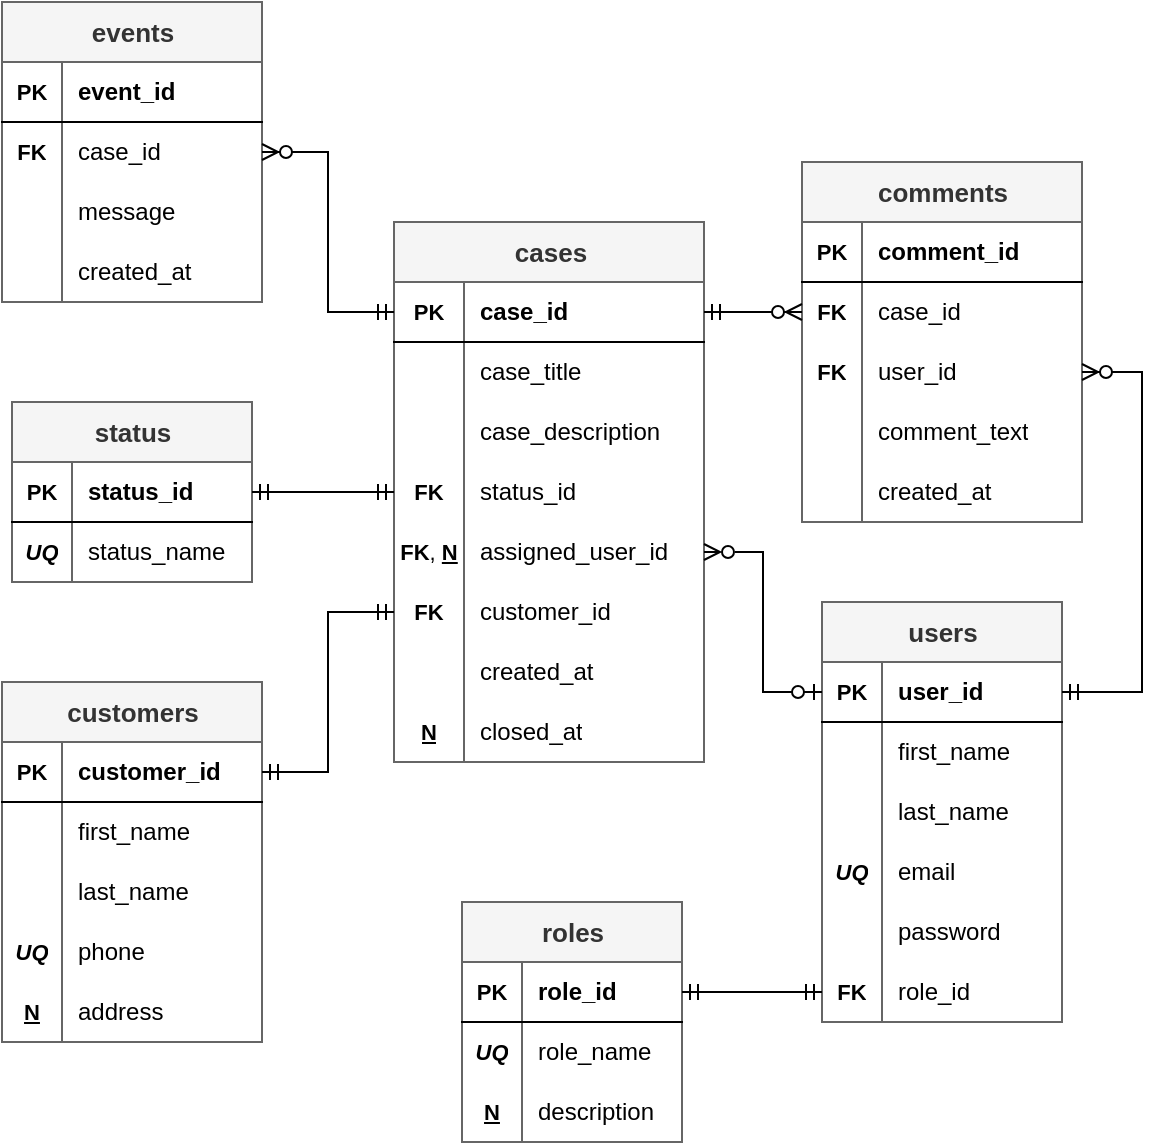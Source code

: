<mxfile version="26.0.10">
  <diagram id="ESdgbMQ_bUbLM7IqtEYi" name="ERD-1">
    <mxGraphModel dx="1050" dy="569" grid="1" gridSize="10" guides="1" tooltips="1" connect="1" arrows="1" fold="1" page="1" pageScale="1" pageWidth="827" pageHeight="1169" math="0" shadow="0">
      <root>
        <mxCell id="0" />
        <mxCell id="1" parent="0" />
        <mxCell id="W9x6AnR9QRVFfo93aNYA-1" value="roles" style="shape=table;startSize=30;container=1;collapsible=1;childLayout=tableLayout;fixedRows=1;rowLines=0;fontStyle=1;align=center;resizeLast=1;html=1;fillColor=#f5f5f5;fontColor=#333333;strokeColor=#666666;fontSize=13;" parent="1" vertex="1">
          <mxGeometry x="363" y="790" width="110" height="120" as="geometry" />
        </mxCell>
        <mxCell id="W9x6AnR9QRVFfo93aNYA-2" value="" style="shape=tableRow;horizontal=0;startSize=0;swimlaneHead=0;swimlaneBody=0;fillColor=none;collapsible=0;dropTarget=0;points=[[0,0.5],[1,0.5]];portConstraint=eastwest;top=0;left=0;right=0;bottom=1;" parent="W9x6AnR9QRVFfo93aNYA-1" vertex="1">
          <mxGeometry y="30" width="110" height="30" as="geometry" />
        </mxCell>
        <mxCell id="W9x6AnR9QRVFfo93aNYA-3" value="PK" style="shape=partialRectangle;connectable=0;fillColor=none;top=0;left=0;bottom=0;right=0;fontStyle=1;overflow=hidden;whiteSpace=wrap;html=1;fontSize=11;" parent="W9x6AnR9QRVFfo93aNYA-2" vertex="1">
          <mxGeometry width="30" height="30" as="geometry">
            <mxRectangle width="30" height="30" as="alternateBounds" />
          </mxGeometry>
        </mxCell>
        <mxCell id="W9x6AnR9QRVFfo93aNYA-4" value="role_id" style="shape=partialRectangle;connectable=0;fillColor=none;top=0;left=0;bottom=0;right=0;align=left;spacingLeft=6;fontStyle=1;overflow=hidden;whiteSpace=wrap;html=1;" parent="W9x6AnR9QRVFfo93aNYA-2" vertex="1">
          <mxGeometry x="30" width="80" height="30" as="geometry">
            <mxRectangle width="80" height="30" as="alternateBounds" />
          </mxGeometry>
        </mxCell>
        <mxCell id="W9x6AnR9QRVFfo93aNYA-5" value="" style="shape=tableRow;horizontal=0;startSize=0;swimlaneHead=0;swimlaneBody=0;fillColor=none;collapsible=0;dropTarget=0;points=[[0,0.5],[1,0.5]];portConstraint=eastwest;top=0;left=0;right=0;bottom=0;" parent="W9x6AnR9QRVFfo93aNYA-1" vertex="1">
          <mxGeometry y="60" width="110" height="30" as="geometry" />
        </mxCell>
        <mxCell id="W9x6AnR9QRVFfo93aNYA-6" value="&lt;b&gt;&lt;i&gt;UQ&lt;/i&gt;&lt;/b&gt;" style="shape=partialRectangle;connectable=0;fillColor=none;top=0;left=0;bottom=0;right=0;editable=1;overflow=hidden;whiteSpace=wrap;html=1;fontSize=11;" parent="W9x6AnR9QRVFfo93aNYA-5" vertex="1">
          <mxGeometry width="30" height="30" as="geometry">
            <mxRectangle width="30" height="30" as="alternateBounds" />
          </mxGeometry>
        </mxCell>
        <mxCell id="W9x6AnR9QRVFfo93aNYA-7" value="role_name" style="shape=partialRectangle;connectable=0;fillColor=none;top=0;left=0;bottom=0;right=0;align=left;spacingLeft=6;overflow=hidden;whiteSpace=wrap;html=1;" parent="W9x6AnR9QRVFfo93aNYA-5" vertex="1">
          <mxGeometry x="30" width="80" height="30" as="geometry">
            <mxRectangle width="80" height="30" as="alternateBounds" />
          </mxGeometry>
        </mxCell>
        <mxCell id="qNSMdxScbEp1k4SIboQ1-17" style="shape=tableRow;horizontal=0;startSize=0;swimlaneHead=0;swimlaneBody=0;fillColor=none;collapsible=0;dropTarget=0;points=[[0,0.5],[1,0.5]];portConstraint=eastwest;top=0;left=0;right=0;bottom=0;" vertex="1" parent="W9x6AnR9QRVFfo93aNYA-1">
          <mxGeometry y="90" width="110" height="30" as="geometry" />
        </mxCell>
        <mxCell id="qNSMdxScbEp1k4SIboQ1-18" value="N" style="shape=partialRectangle;connectable=0;fillColor=none;top=0;left=0;bottom=0;right=0;editable=1;overflow=hidden;whiteSpace=wrap;html=1;fontSize=11;fontStyle=5" vertex="1" parent="qNSMdxScbEp1k4SIboQ1-17">
          <mxGeometry width="30" height="30" as="geometry">
            <mxRectangle width="30" height="30" as="alternateBounds" />
          </mxGeometry>
        </mxCell>
        <mxCell id="qNSMdxScbEp1k4SIboQ1-19" value="description" style="shape=partialRectangle;connectable=0;fillColor=none;top=0;left=0;bottom=0;right=0;align=left;spacingLeft=6;overflow=hidden;whiteSpace=wrap;html=1;" vertex="1" parent="qNSMdxScbEp1k4SIboQ1-17">
          <mxGeometry x="30" width="80" height="30" as="geometry">
            <mxRectangle width="80" height="30" as="alternateBounds" />
          </mxGeometry>
        </mxCell>
        <mxCell id="W9x6AnR9QRVFfo93aNYA-14" value="users" style="shape=table;startSize=30;container=1;collapsible=1;childLayout=tableLayout;fixedRows=1;rowLines=0;fontStyle=1;align=center;resizeLast=1;html=1;fillColor=#f5f5f5;fontColor=#333333;strokeColor=#666666;fontSize=13;" parent="1" vertex="1">
          <mxGeometry x="543" y="640" width="120" height="210" as="geometry">
            <mxRectangle x="340" y="60" width="70" height="30" as="alternateBounds" />
          </mxGeometry>
        </mxCell>
        <mxCell id="W9x6AnR9QRVFfo93aNYA-15" value="" style="shape=tableRow;horizontal=0;startSize=0;swimlaneHead=0;swimlaneBody=0;fillColor=none;collapsible=0;dropTarget=0;points=[[0,0.5],[1,0.5]];portConstraint=eastwest;top=0;left=0;right=0;bottom=1;" parent="W9x6AnR9QRVFfo93aNYA-14" vertex="1">
          <mxGeometry y="30" width="120" height="30" as="geometry" />
        </mxCell>
        <mxCell id="W9x6AnR9QRVFfo93aNYA-16" value="PK" style="shape=partialRectangle;connectable=0;fillColor=none;top=0;left=0;bottom=0;right=0;fontStyle=1;overflow=hidden;whiteSpace=wrap;html=1;fontSize=11;" parent="W9x6AnR9QRVFfo93aNYA-15" vertex="1">
          <mxGeometry width="30" height="30" as="geometry">
            <mxRectangle width="30" height="30" as="alternateBounds" />
          </mxGeometry>
        </mxCell>
        <mxCell id="W9x6AnR9QRVFfo93aNYA-17" value="user_id" style="shape=partialRectangle;connectable=0;fillColor=none;top=0;left=0;bottom=0;right=0;align=left;spacingLeft=6;fontStyle=1;overflow=hidden;whiteSpace=wrap;html=1;" parent="W9x6AnR9QRVFfo93aNYA-15" vertex="1">
          <mxGeometry x="30" width="90" height="30" as="geometry">
            <mxRectangle width="90" height="30" as="alternateBounds" />
          </mxGeometry>
        </mxCell>
        <mxCell id="W9x6AnR9QRVFfo93aNYA-18" value="" style="shape=tableRow;horizontal=0;startSize=0;swimlaneHead=0;swimlaneBody=0;fillColor=none;collapsible=0;dropTarget=0;points=[[0,0.5],[1,0.5]];portConstraint=eastwest;top=0;left=0;right=0;bottom=0;" parent="W9x6AnR9QRVFfo93aNYA-14" vertex="1">
          <mxGeometry y="60" width="120" height="30" as="geometry" />
        </mxCell>
        <mxCell id="W9x6AnR9QRVFfo93aNYA-19" value="" style="shape=partialRectangle;connectable=0;fillColor=none;top=0;left=0;bottom=0;right=0;editable=1;overflow=hidden;whiteSpace=wrap;html=1;" parent="W9x6AnR9QRVFfo93aNYA-18" vertex="1">
          <mxGeometry width="30" height="30" as="geometry">
            <mxRectangle width="30" height="30" as="alternateBounds" />
          </mxGeometry>
        </mxCell>
        <mxCell id="W9x6AnR9QRVFfo93aNYA-20" value="first_name" style="shape=partialRectangle;connectable=0;fillColor=none;top=0;left=0;bottom=0;right=0;align=left;spacingLeft=6;overflow=hidden;whiteSpace=wrap;html=1;" parent="W9x6AnR9QRVFfo93aNYA-18" vertex="1">
          <mxGeometry x="30" width="90" height="30" as="geometry">
            <mxRectangle width="90" height="30" as="alternateBounds" />
          </mxGeometry>
        </mxCell>
        <mxCell id="qNSMdxScbEp1k4SIboQ1-68" style="shape=tableRow;horizontal=0;startSize=0;swimlaneHead=0;swimlaneBody=0;fillColor=none;collapsible=0;dropTarget=0;points=[[0,0.5],[1,0.5]];portConstraint=eastwest;top=0;left=0;right=0;bottom=0;" vertex="1" parent="W9x6AnR9QRVFfo93aNYA-14">
          <mxGeometry y="90" width="120" height="30" as="geometry" />
        </mxCell>
        <mxCell id="qNSMdxScbEp1k4SIboQ1-69" style="shape=partialRectangle;connectable=0;fillColor=none;top=0;left=0;bottom=0;right=0;editable=1;overflow=hidden;whiteSpace=wrap;html=1;" vertex="1" parent="qNSMdxScbEp1k4SIboQ1-68">
          <mxGeometry width="30" height="30" as="geometry">
            <mxRectangle width="30" height="30" as="alternateBounds" />
          </mxGeometry>
        </mxCell>
        <mxCell id="qNSMdxScbEp1k4SIboQ1-70" value="last_name" style="shape=partialRectangle;connectable=0;fillColor=none;top=0;left=0;bottom=0;right=0;align=left;spacingLeft=6;overflow=hidden;whiteSpace=wrap;html=1;" vertex="1" parent="qNSMdxScbEp1k4SIboQ1-68">
          <mxGeometry x="30" width="90" height="30" as="geometry">
            <mxRectangle width="90" height="30" as="alternateBounds" />
          </mxGeometry>
        </mxCell>
        <mxCell id="W9x6AnR9QRVFfo93aNYA-21" style="shape=tableRow;horizontal=0;startSize=0;swimlaneHead=0;swimlaneBody=0;fillColor=none;collapsible=0;dropTarget=0;points=[[0,0.5],[1,0.5]];portConstraint=eastwest;top=0;left=0;right=0;bottom=0;" parent="W9x6AnR9QRVFfo93aNYA-14" vertex="1">
          <mxGeometry y="120" width="120" height="30" as="geometry" />
        </mxCell>
        <mxCell id="W9x6AnR9QRVFfo93aNYA-22" value="UQ" style="shape=partialRectangle;connectable=0;fillColor=none;top=0;left=0;bottom=0;right=0;editable=1;overflow=hidden;whiteSpace=wrap;html=1;fontStyle=3;fontSize=11;" parent="W9x6AnR9QRVFfo93aNYA-21" vertex="1">
          <mxGeometry width="30" height="30" as="geometry">
            <mxRectangle width="30" height="30" as="alternateBounds" />
          </mxGeometry>
        </mxCell>
        <mxCell id="W9x6AnR9QRVFfo93aNYA-23" value="email" style="shape=partialRectangle;connectable=0;fillColor=none;top=0;left=0;bottom=0;right=0;align=left;spacingLeft=6;overflow=hidden;whiteSpace=wrap;html=1;" parent="W9x6AnR9QRVFfo93aNYA-21" vertex="1">
          <mxGeometry x="30" width="90" height="30" as="geometry">
            <mxRectangle width="90" height="30" as="alternateBounds" />
          </mxGeometry>
        </mxCell>
        <mxCell id="W9x6AnR9QRVFfo93aNYA-24" style="shape=tableRow;horizontal=0;startSize=0;swimlaneHead=0;swimlaneBody=0;fillColor=none;collapsible=0;dropTarget=0;points=[[0,0.5],[1,0.5]];portConstraint=eastwest;top=0;left=0;right=0;bottom=0;" parent="W9x6AnR9QRVFfo93aNYA-14" vertex="1">
          <mxGeometry y="150" width="120" height="30" as="geometry" />
        </mxCell>
        <mxCell id="W9x6AnR9QRVFfo93aNYA-25" style="shape=partialRectangle;connectable=0;fillColor=none;top=0;left=0;bottom=0;right=0;editable=1;overflow=hidden;whiteSpace=wrap;html=1;" parent="W9x6AnR9QRVFfo93aNYA-24" vertex="1">
          <mxGeometry width="30" height="30" as="geometry">
            <mxRectangle width="30" height="30" as="alternateBounds" />
          </mxGeometry>
        </mxCell>
        <mxCell id="W9x6AnR9QRVFfo93aNYA-26" value="password" style="shape=partialRectangle;connectable=0;fillColor=none;top=0;left=0;bottom=0;right=0;align=left;spacingLeft=6;overflow=hidden;whiteSpace=wrap;html=1;" parent="W9x6AnR9QRVFfo93aNYA-24" vertex="1">
          <mxGeometry x="30" width="90" height="30" as="geometry">
            <mxRectangle width="90" height="30" as="alternateBounds" />
          </mxGeometry>
        </mxCell>
        <mxCell id="W9x6AnR9QRVFfo93aNYA-27" style="shape=tableRow;horizontal=0;startSize=0;swimlaneHead=0;swimlaneBody=0;fillColor=none;collapsible=0;dropTarget=0;points=[[0,0.5],[1,0.5]];portConstraint=eastwest;top=0;left=0;right=0;bottom=0;" parent="W9x6AnR9QRVFfo93aNYA-14" vertex="1">
          <mxGeometry y="180" width="120" height="30" as="geometry" />
        </mxCell>
        <mxCell id="W9x6AnR9QRVFfo93aNYA-28" value="FK" style="shape=partialRectangle;connectable=0;fillColor=none;top=0;left=0;bottom=0;right=0;editable=1;overflow=hidden;whiteSpace=wrap;html=1;fontStyle=1;fontSize=11;" parent="W9x6AnR9QRVFfo93aNYA-27" vertex="1">
          <mxGeometry width="30" height="30" as="geometry">
            <mxRectangle width="30" height="30" as="alternateBounds" />
          </mxGeometry>
        </mxCell>
        <mxCell id="W9x6AnR9QRVFfo93aNYA-29" value="role_id" style="shape=partialRectangle;connectable=0;fillColor=none;top=0;left=0;bottom=0;right=0;align=left;spacingLeft=6;overflow=hidden;whiteSpace=wrap;html=1;" parent="W9x6AnR9QRVFfo93aNYA-27" vertex="1">
          <mxGeometry x="30" width="90" height="30" as="geometry">
            <mxRectangle width="90" height="30" as="alternateBounds" />
          </mxGeometry>
        </mxCell>
        <mxCell id="W9x6AnR9QRVFfo93aNYA-30" value="cases" style="shape=table;startSize=30;container=1;collapsible=1;childLayout=tableLayout;fixedRows=1;rowLines=0;fontStyle=1;align=center;resizeLast=1;html=1;fillColor=#f5f5f5;fontColor=#333333;strokeColor=#666666;fontSize=13;" parent="1" vertex="1">
          <mxGeometry x="329" y="450" width="155" height="270" as="geometry" />
        </mxCell>
        <mxCell id="W9x6AnR9QRVFfo93aNYA-31" value="" style="shape=tableRow;horizontal=0;startSize=0;swimlaneHead=0;swimlaneBody=0;fillColor=none;collapsible=0;dropTarget=0;points=[[0,0.5],[1,0.5]];portConstraint=eastwest;top=0;left=0;right=0;bottom=1;" parent="W9x6AnR9QRVFfo93aNYA-30" vertex="1">
          <mxGeometry y="30" width="155" height="30" as="geometry" />
        </mxCell>
        <mxCell id="W9x6AnR9QRVFfo93aNYA-32" value="PK" style="shape=partialRectangle;connectable=0;fillColor=none;top=0;left=0;bottom=0;right=0;fontStyle=1;overflow=hidden;whiteSpace=wrap;html=1;fontSize=11;" parent="W9x6AnR9QRVFfo93aNYA-31" vertex="1">
          <mxGeometry width="35" height="30" as="geometry">
            <mxRectangle width="35" height="30" as="alternateBounds" />
          </mxGeometry>
        </mxCell>
        <mxCell id="W9x6AnR9QRVFfo93aNYA-33" value="case_id" style="shape=partialRectangle;connectable=0;fillColor=none;top=0;left=0;bottom=0;right=0;align=left;spacingLeft=6;fontStyle=1;overflow=hidden;whiteSpace=wrap;html=1;" parent="W9x6AnR9QRVFfo93aNYA-31" vertex="1">
          <mxGeometry x="35" width="120" height="30" as="geometry">
            <mxRectangle width="120" height="30" as="alternateBounds" />
          </mxGeometry>
        </mxCell>
        <mxCell id="W9x6AnR9QRVFfo93aNYA-34" value="" style="shape=tableRow;horizontal=0;startSize=0;swimlaneHead=0;swimlaneBody=0;fillColor=none;collapsible=0;dropTarget=0;points=[[0,0.5],[1,0.5]];portConstraint=eastwest;top=0;left=0;right=0;bottom=0;" parent="W9x6AnR9QRVFfo93aNYA-30" vertex="1">
          <mxGeometry y="60" width="155" height="30" as="geometry" />
        </mxCell>
        <mxCell id="W9x6AnR9QRVFfo93aNYA-35" value="" style="shape=partialRectangle;connectable=0;fillColor=none;top=0;left=0;bottom=0;right=0;editable=1;overflow=hidden;whiteSpace=wrap;html=1;" parent="W9x6AnR9QRVFfo93aNYA-34" vertex="1">
          <mxGeometry width="35" height="30" as="geometry">
            <mxRectangle width="35" height="30" as="alternateBounds" />
          </mxGeometry>
        </mxCell>
        <mxCell id="W9x6AnR9QRVFfo93aNYA-36" value="case_title" style="shape=partialRectangle;connectable=0;fillColor=none;top=0;left=0;bottom=0;right=0;align=left;spacingLeft=6;overflow=hidden;whiteSpace=wrap;html=1;" parent="W9x6AnR9QRVFfo93aNYA-34" vertex="1">
          <mxGeometry x="35" width="120" height="30" as="geometry">
            <mxRectangle width="120" height="30" as="alternateBounds" />
          </mxGeometry>
        </mxCell>
        <mxCell id="W9x6AnR9QRVFfo93aNYA-37" style="shape=tableRow;horizontal=0;startSize=0;swimlaneHead=0;swimlaneBody=0;fillColor=none;collapsible=0;dropTarget=0;points=[[0,0.5],[1,0.5]];portConstraint=eastwest;top=0;left=0;right=0;bottom=0;" parent="W9x6AnR9QRVFfo93aNYA-30" vertex="1">
          <mxGeometry y="90" width="155" height="30" as="geometry" />
        </mxCell>
        <mxCell id="W9x6AnR9QRVFfo93aNYA-38" style="shape=partialRectangle;connectable=0;fillColor=none;top=0;left=0;bottom=0;right=0;editable=1;overflow=hidden;whiteSpace=wrap;html=1;" parent="W9x6AnR9QRVFfo93aNYA-37" vertex="1">
          <mxGeometry width="35" height="30" as="geometry">
            <mxRectangle width="35" height="30" as="alternateBounds" />
          </mxGeometry>
        </mxCell>
        <mxCell id="W9x6AnR9QRVFfo93aNYA-39" value="case_description" style="shape=partialRectangle;connectable=0;fillColor=none;top=0;left=0;bottom=0;right=0;align=left;spacingLeft=6;overflow=hidden;whiteSpace=wrap;html=1;" parent="W9x6AnR9QRVFfo93aNYA-37" vertex="1">
          <mxGeometry x="35" width="120" height="30" as="geometry">
            <mxRectangle width="120" height="30" as="alternateBounds" />
          </mxGeometry>
        </mxCell>
        <mxCell id="W9x6AnR9QRVFfo93aNYA-40" style="shape=tableRow;horizontal=0;startSize=0;swimlaneHead=0;swimlaneBody=0;fillColor=none;collapsible=0;dropTarget=0;points=[[0,0.5],[1,0.5]];portConstraint=eastwest;top=0;left=0;right=0;bottom=0;" parent="W9x6AnR9QRVFfo93aNYA-30" vertex="1">
          <mxGeometry y="120" width="155" height="30" as="geometry" />
        </mxCell>
        <mxCell id="W9x6AnR9QRVFfo93aNYA-41" value="FK" style="shape=partialRectangle;connectable=0;fillColor=none;top=0;left=0;bottom=0;right=0;editable=1;overflow=hidden;whiteSpace=wrap;html=1;fontStyle=1;fontSize=11;" parent="W9x6AnR9QRVFfo93aNYA-40" vertex="1">
          <mxGeometry width="35" height="30" as="geometry">
            <mxRectangle width="35" height="30" as="alternateBounds" />
          </mxGeometry>
        </mxCell>
        <mxCell id="W9x6AnR9QRVFfo93aNYA-42" value="status_id" style="shape=partialRectangle;connectable=0;fillColor=none;top=0;left=0;bottom=0;right=0;align=left;spacingLeft=6;overflow=hidden;whiteSpace=wrap;html=1;" parent="W9x6AnR9QRVFfo93aNYA-40" vertex="1">
          <mxGeometry x="35" width="120" height="30" as="geometry">
            <mxRectangle width="120" height="30" as="alternateBounds" />
          </mxGeometry>
        </mxCell>
        <mxCell id="W9x6AnR9QRVFfo93aNYA-43" style="shape=tableRow;horizontal=0;startSize=0;swimlaneHead=0;swimlaneBody=0;fillColor=none;collapsible=0;dropTarget=0;points=[[0,0.5],[1,0.5]];portConstraint=eastwest;top=0;left=0;right=0;bottom=0;" parent="W9x6AnR9QRVFfo93aNYA-30" vertex="1">
          <mxGeometry y="150" width="155" height="30" as="geometry" />
        </mxCell>
        <mxCell id="W9x6AnR9QRVFfo93aNYA-44" value="FK&lt;span style=&quot;font-weight: normal;&quot;&gt;,&lt;/span&gt;&amp;nbsp;&lt;u&gt;N&lt;/u&gt;" style="shape=partialRectangle;connectable=0;fillColor=none;top=0;left=0;bottom=0;right=0;editable=1;overflow=hidden;whiteSpace=wrap;html=1;fontStyle=1;fontSize=11;" parent="W9x6AnR9QRVFfo93aNYA-43" vertex="1">
          <mxGeometry width="35" height="30" as="geometry">
            <mxRectangle width="35" height="30" as="alternateBounds" />
          </mxGeometry>
        </mxCell>
        <mxCell id="W9x6AnR9QRVFfo93aNYA-45" value="assigned_user_id" style="shape=partialRectangle;connectable=0;fillColor=none;top=0;left=0;bottom=0;right=0;align=left;spacingLeft=6;overflow=hidden;whiteSpace=wrap;html=1;" parent="W9x6AnR9QRVFfo93aNYA-43" vertex="1">
          <mxGeometry x="35" width="120" height="30" as="geometry">
            <mxRectangle width="120" height="30" as="alternateBounds" />
          </mxGeometry>
        </mxCell>
        <mxCell id="qNSMdxScbEp1k4SIboQ1-49" style="shape=tableRow;horizontal=0;startSize=0;swimlaneHead=0;swimlaneBody=0;fillColor=none;collapsible=0;dropTarget=0;points=[[0,0.5],[1,0.5]];portConstraint=eastwest;top=0;left=0;right=0;bottom=0;" vertex="1" parent="W9x6AnR9QRVFfo93aNYA-30">
          <mxGeometry y="180" width="155" height="30" as="geometry" />
        </mxCell>
        <mxCell id="qNSMdxScbEp1k4SIboQ1-50" value="FK" style="shape=partialRectangle;connectable=0;fillColor=none;top=0;left=0;bottom=0;right=0;editable=1;overflow=hidden;whiteSpace=wrap;html=1;fontStyle=1;fontSize=11;" vertex="1" parent="qNSMdxScbEp1k4SIboQ1-49">
          <mxGeometry width="35" height="30" as="geometry">
            <mxRectangle width="35" height="30" as="alternateBounds" />
          </mxGeometry>
        </mxCell>
        <mxCell id="qNSMdxScbEp1k4SIboQ1-51" value="customer_id" style="shape=partialRectangle;connectable=0;fillColor=none;top=0;left=0;bottom=0;right=0;align=left;spacingLeft=6;overflow=hidden;whiteSpace=wrap;html=1;" vertex="1" parent="qNSMdxScbEp1k4SIboQ1-49">
          <mxGeometry x="35" width="120" height="30" as="geometry">
            <mxRectangle width="120" height="30" as="alternateBounds" />
          </mxGeometry>
        </mxCell>
        <mxCell id="W9x6AnR9QRVFfo93aNYA-46" style="shape=tableRow;horizontal=0;startSize=0;swimlaneHead=0;swimlaneBody=0;fillColor=none;collapsible=0;dropTarget=0;points=[[0,0.5],[1,0.5]];portConstraint=eastwest;top=0;left=0;right=0;bottom=0;" parent="W9x6AnR9QRVFfo93aNYA-30" vertex="1">
          <mxGeometry y="210" width="155" height="30" as="geometry" />
        </mxCell>
        <mxCell id="W9x6AnR9QRVFfo93aNYA-47" style="shape=partialRectangle;connectable=0;fillColor=none;top=0;left=0;bottom=0;right=0;editable=1;overflow=hidden;whiteSpace=wrap;html=1;" parent="W9x6AnR9QRVFfo93aNYA-46" vertex="1">
          <mxGeometry width="35" height="30" as="geometry">
            <mxRectangle width="35" height="30" as="alternateBounds" />
          </mxGeometry>
        </mxCell>
        <mxCell id="W9x6AnR9QRVFfo93aNYA-48" value="created_at" style="shape=partialRectangle;connectable=0;fillColor=none;top=0;left=0;bottom=0;right=0;align=left;spacingLeft=6;overflow=hidden;whiteSpace=wrap;html=1;" parent="W9x6AnR9QRVFfo93aNYA-46" vertex="1">
          <mxGeometry x="35" width="120" height="30" as="geometry">
            <mxRectangle width="120" height="30" as="alternateBounds" />
          </mxGeometry>
        </mxCell>
        <mxCell id="W9x6AnR9QRVFfo93aNYA-49" style="shape=tableRow;horizontal=0;startSize=0;swimlaneHead=0;swimlaneBody=0;fillColor=none;collapsible=0;dropTarget=0;points=[[0,0.5],[1,0.5]];portConstraint=eastwest;top=0;left=0;right=0;bottom=0;" parent="W9x6AnR9QRVFfo93aNYA-30" vertex="1">
          <mxGeometry y="240" width="155" height="30" as="geometry" />
        </mxCell>
        <mxCell id="W9x6AnR9QRVFfo93aNYA-50" value="N" style="shape=partialRectangle;connectable=0;fillColor=none;top=0;left=0;bottom=0;right=0;editable=1;overflow=hidden;whiteSpace=wrap;html=1;fontStyle=5;fontSize=11;" parent="W9x6AnR9QRVFfo93aNYA-49" vertex="1">
          <mxGeometry width="35" height="30" as="geometry">
            <mxRectangle width="35" height="30" as="alternateBounds" />
          </mxGeometry>
        </mxCell>
        <mxCell id="W9x6AnR9QRVFfo93aNYA-51" value="closed_at" style="shape=partialRectangle;connectable=0;fillColor=none;top=0;left=0;bottom=0;right=0;align=left;spacingLeft=6;overflow=hidden;whiteSpace=wrap;html=1;" parent="W9x6AnR9QRVFfo93aNYA-49" vertex="1">
          <mxGeometry x="35" width="120" height="30" as="geometry">
            <mxRectangle width="120" height="30" as="alternateBounds" />
          </mxGeometry>
        </mxCell>
        <mxCell id="FIJMpBdbAyMBtqqsMo9d-20" value="comments" style="shape=table;startSize=30;container=1;collapsible=1;childLayout=tableLayout;fixedRows=1;rowLines=0;fontStyle=1;align=center;resizeLast=1;html=1;fillColor=#f5f5f5;fontColor=#333333;strokeColor=#666666;fontSize=13;" parent="1" vertex="1">
          <mxGeometry x="533" y="420" width="140" height="180" as="geometry" />
        </mxCell>
        <mxCell id="FIJMpBdbAyMBtqqsMo9d-21" value="" style="shape=tableRow;horizontal=0;startSize=0;swimlaneHead=0;swimlaneBody=0;fillColor=none;collapsible=0;dropTarget=0;points=[[0,0.5],[1,0.5]];portConstraint=eastwest;top=0;left=0;right=0;bottom=1;" parent="FIJMpBdbAyMBtqqsMo9d-20" vertex="1">
          <mxGeometry y="30" width="140" height="30" as="geometry" />
        </mxCell>
        <mxCell id="FIJMpBdbAyMBtqqsMo9d-22" value="PK" style="shape=partialRectangle;connectable=0;fillColor=none;top=0;left=0;bottom=0;right=0;fontStyle=1;overflow=hidden;whiteSpace=wrap;html=1;fontSize=11;" parent="FIJMpBdbAyMBtqqsMo9d-21" vertex="1">
          <mxGeometry width="30" height="30" as="geometry">
            <mxRectangle width="30" height="30" as="alternateBounds" />
          </mxGeometry>
        </mxCell>
        <mxCell id="FIJMpBdbAyMBtqqsMo9d-23" value="comment_id" style="shape=partialRectangle;connectable=0;fillColor=none;top=0;left=0;bottom=0;right=0;align=left;spacingLeft=6;fontStyle=1;overflow=hidden;whiteSpace=wrap;html=1;" parent="FIJMpBdbAyMBtqqsMo9d-21" vertex="1">
          <mxGeometry x="30" width="110" height="30" as="geometry">
            <mxRectangle width="110" height="30" as="alternateBounds" />
          </mxGeometry>
        </mxCell>
        <mxCell id="FIJMpBdbAyMBtqqsMo9d-24" value="" style="shape=tableRow;horizontal=0;startSize=0;swimlaneHead=0;swimlaneBody=0;fillColor=none;collapsible=0;dropTarget=0;points=[[0,0.5],[1,0.5]];portConstraint=eastwest;top=0;left=0;right=0;bottom=0;" parent="FIJMpBdbAyMBtqqsMo9d-20" vertex="1">
          <mxGeometry y="60" width="140" height="30" as="geometry" />
        </mxCell>
        <mxCell id="FIJMpBdbAyMBtqqsMo9d-25" value="FK" style="shape=partialRectangle;connectable=0;fillColor=none;top=0;left=0;bottom=0;right=0;editable=1;overflow=hidden;whiteSpace=wrap;html=1;fontStyle=1;fontSize=11;" parent="FIJMpBdbAyMBtqqsMo9d-24" vertex="1">
          <mxGeometry width="30" height="30" as="geometry">
            <mxRectangle width="30" height="30" as="alternateBounds" />
          </mxGeometry>
        </mxCell>
        <mxCell id="FIJMpBdbAyMBtqqsMo9d-26" value="case_id" style="shape=partialRectangle;connectable=0;fillColor=none;top=0;left=0;bottom=0;right=0;align=left;spacingLeft=6;overflow=hidden;whiteSpace=wrap;html=1;" parent="FIJMpBdbAyMBtqqsMo9d-24" vertex="1">
          <mxGeometry x="30" width="110" height="30" as="geometry">
            <mxRectangle width="110" height="30" as="alternateBounds" />
          </mxGeometry>
        </mxCell>
        <mxCell id="FIJMpBdbAyMBtqqsMo9d-27" style="shape=tableRow;horizontal=0;startSize=0;swimlaneHead=0;swimlaneBody=0;fillColor=none;collapsible=0;dropTarget=0;points=[[0,0.5],[1,0.5]];portConstraint=eastwest;top=0;left=0;right=0;bottom=0;" parent="FIJMpBdbAyMBtqqsMo9d-20" vertex="1">
          <mxGeometry y="90" width="140" height="30" as="geometry" />
        </mxCell>
        <mxCell id="FIJMpBdbAyMBtqqsMo9d-28" value="FK" style="shape=partialRectangle;connectable=0;fillColor=none;top=0;left=0;bottom=0;right=0;editable=1;overflow=hidden;whiteSpace=wrap;html=1;fontStyle=1;fontSize=11;" parent="FIJMpBdbAyMBtqqsMo9d-27" vertex="1">
          <mxGeometry width="30" height="30" as="geometry">
            <mxRectangle width="30" height="30" as="alternateBounds" />
          </mxGeometry>
        </mxCell>
        <mxCell id="FIJMpBdbAyMBtqqsMo9d-29" value="user_id" style="shape=partialRectangle;connectable=0;fillColor=none;top=0;left=0;bottom=0;right=0;align=left;spacingLeft=6;overflow=hidden;whiteSpace=wrap;html=1;" parent="FIJMpBdbAyMBtqqsMo9d-27" vertex="1">
          <mxGeometry x="30" width="110" height="30" as="geometry">
            <mxRectangle width="110" height="30" as="alternateBounds" />
          </mxGeometry>
        </mxCell>
        <mxCell id="FIJMpBdbAyMBtqqsMo9d-30" style="shape=tableRow;horizontal=0;startSize=0;swimlaneHead=0;swimlaneBody=0;fillColor=none;collapsible=0;dropTarget=0;points=[[0,0.5],[1,0.5]];portConstraint=eastwest;top=0;left=0;right=0;bottom=0;" parent="FIJMpBdbAyMBtqqsMo9d-20" vertex="1">
          <mxGeometry y="120" width="140" height="30" as="geometry" />
        </mxCell>
        <mxCell id="FIJMpBdbAyMBtqqsMo9d-31" style="shape=partialRectangle;connectable=0;fillColor=none;top=0;left=0;bottom=0;right=0;editable=1;overflow=hidden;whiteSpace=wrap;html=1;" parent="FIJMpBdbAyMBtqqsMo9d-30" vertex="1">
          <mxGeometry width="30" height="30" as="geometry">
            <mxRectangle width="30" height="30" as="alternateBounds" />
          </mxGeometry>
        </mxCell>
        <mxCell id="FIJMpBdbAyMBtqqsMo9d-32" value="comment_text" style="shape=partialRectangle;connectable=0;fillColor=none;top=0;left=0;bottom=0;right=0;align=left;spacingLeft=6;overflow=hidden;whiteSpace=wrap;html=1;" parent="FIJMpBdbAyMBtqqsMo9d-30" vertex="1">
          <mxGeometry x="30" width="110" height="30" as="geometry">
            <mxRectangle width="110" height="30" as="alternateBounds" />
          </mxGeometry>
        </mxCell>
        <mxCell id="FIJMpBdbAyMBtqqsMo9d-33" style="shape=tableRow;horizontal=0;startSize=0;swimlaneHead=0;swimlaneBody=0;fillColor=none;collapsible=0;dropTarget=0;points=[[0,0.5],[1,0.5]];portConstraint=eastwest;top=0;left=0;right=0;bottom=0;" parent="FIJMpBdbAyMBtqqsMo9d-20" vertex="1">
          <mxGeometry y="150" width="140" height="30" as="geometry" />
        </mxCell>
        <mxCell id="FIJMpBdbAyMBtqqsMo9d-34" style="shape=partialRectangle;connectable=0;fillColor=none;top=0;left=0;bottom=0;right=0;editable=1;overflow=hidden;whiteSpace=wrap;html=1;" parent="FIJMpBdbAyMBtqqsMo9d-33" vertex="1">
          <mxGeometry width="30" height="30" as="geometry">
            <mxRectangle width="30" height="30" as="alternateBounds" />
          </mxGeometry>
        </mxCell>
        <mxCell id="FIJMpBdbAyMBtqqsMo9d-35" value="created_at" style="shape=partialRectangle;connectable=0;fillColor=none;top=0;left=0;bottom=0;right=0;align=left;spacingLeft=6;overflow=hidden;whiteSpace=wrap;html=1;" parent="FIJMpBdbAyMBtqqsMo9d-33" vertex="1">
          <mxGeometry x="30" width="110" height="30" as="geometry">
            <mxRectangle width="110" height="30" as="alternateBounds" />
          </mxGeometry>
        </mxCell>
        <mxCell id="FIJMpBdbAyMBtqqsMo9d-43" value="status" style="shape=table;startSize=30;container=1;collapsible=1;childLayout=tableLayout;fixedRows=1;rowLines=0;fontStyle=1;align=center;resizeLast=1;html=1;fillColor=#f5f5f5;fontColor=#333333;strokeColor=#666666;fontSize=13;" parent="1" vertex="1">
          <mxGeometry x="138" y="540" width="120" height="90" as="geometry" />
        </mxCell>
        <mxCell id="FIJMpBdbAyMBtqqsMo9d-44" value="" style="shape=tableRow;horizontal=0;startSize=0;swimlaneHead=0;swimlaneBody=0;fillColor=none;collapsible=0;dropTarget=0;points=[[0,0.5],[1,0.5]];portConstraint=eastwest;top=0;left=0;right=0;bottom=1;" parent="FIJMpBdbAyMBtqqsMo9d-43" vertex="1">
          <mxGeometry y="30" width="120" height="30" as="geometry" />
        </mxCell>
        <mxCell id="FIJMpBdbAyMBtqqsMo9d-45" value="PK" style="shape=partialRectangle;connectable=0;fillColor=none;top=0;left=0;bottom=0;right=0;fontStyle=1;overflow=hidden;whiteSpace=wrap;html=1;fontSize=11;" parent="FIJMpBdbAyMBtqqsMo9d-44" vertex="1">
          <mxGeometry width="30" height="30" as="geometry">
            <mxRectangle width="30" height="30" as="alternateBounds" />
          </mxGeometry>
        </mxCell>
        <mxCell id="FIJMpBdbAyMBtqqsMo9d-46" value="status_id" style="shape=partialRectangle;connectable=0;fillColor=none;top=0;left=0;bottom=0;right=0;align=left;spacingLeft=6;fontStyle=1;overflow=hidden;whiteSpace=wrap;html=1;" parent="FIJMpBdbAyMBtqqsMo9d-44" vertex="1">
          <mxGeometry x="30" width="90" height="30" as="geometry">
            <mxRectangle width="90" height="30" as="alternateBounds" />
          </mxGeometry>
        </mxCell>
        <mxCell id="FIJMpBdbAyMBtqqsMo9d-47" value="" style="shape=tableRow;horizontal=0;startSize=0;swimlaneHead=0;swimlaneBody=0;fillColor=none;collapsible=0;dropTarget=0;points=[[0,0.5],[1,0.5]];portConstraint=eastwest;top=0;left=0;right=0;bottom=0;" parent="FIJMpBdbAyMBtqqsMo9d-43" vertex="1">
          <mxGeometry y="60" width="120" height="30" as="geometry" />
        </mxCell>
        <mxCell id="FIJMpBdbAyMBtqqsMo9d-48" value="UQ" style="shape=partialRectangle;connectable=0;fillColor=none;top=0;left=0;bottom=0;right=0;editable=1;overflow=hidden;whiteSpace=wrap;html=1;fontSize=11;fontStyle=3" parent="FIJMpBdbAyMBtqqsMo9d-47" vertex="1">
          <mxGeometry width="30" height="30" as="geometry">
            <mxRectangle width="30" height="30" as="alternateBounds" />
          </mxGeometry>
        </mxCell>
        <mxCell id="FIJMpBdbAyMBtqqsMo9d-49" value="status_name" style="shape=partialRectangle;connectable=0;fillColor=none;top=0;left=0;bottom=0;right=0;align=left;spacingLeft=6;overflow=hidden;whiteSpace=wrap;html=1;" parent="FIJMpBdbAyMBtqqsMo9d-47" vertex="1">
          <mxGeometry x="30" width="90" height="30" as="geometry">
            <mxRectangle width="90" height="30" as="alternateBounds" />
          </mxGeometry>
        </mxCell>
        <mxCell id="qNSMdxScbEp1k4SIboQ1-1" value="customers" style="shape=table;startSize=30;container=1;collapsible=1;childLayout=tableLayout;fixedRows=1;rowLines=0;fontStyle=1;align=center;resizeLast=1;html=1;fillColor=#f5f5f5;fontColor=#333333;strokeColor=#666666;fontSize=13;" vertex="1" parent="1">
          <mxGeometry x="133" y="680" width="130" height="180" as="geometry">
            <mxRectangle x="340" y="60" width="70" height="30" as="alternateBounds" />
          </mxGeometry>
        </mxCell>
        <mxCell id="qNSMdxScbEp1k4SIboQ1-2" value="" style="shape=tableRow;horizontal=0;startSize=0;swimlaneHead=0;swimlaneBody=0;fillColor=none;collapsible=0;dropTarget=0;points=[[0,0.5],[1,0.5]];portConstraint=eastwest;top=0;left=0;right=0;bottom=1;" vertex="1" parent="qNSMdxScbEp1k4SIboQ1-1">
          <mxGeometry y="30" width="130" height="30" as="geometry" />
        </mxCell>
        <mxCell id="qNSMdxScbEp1k4SIboQ1-3" value="PK" style="shape=partialRectangle;connectable=0;fillColor=none;top=0;left=0;bottom=0;right=0;fontStyle=1;overflow=hidden;whiteSpace=wrap;html=1;fontSize=11;" vertex="1" parent="qNSMdxScbEp1k4SIboQ1-2">
          <mxGeometry width="30" height="30" as="geometry">
            <mxRectangle width="30" height="30" as="alternateBounds" />
          </mxGeometry>
        </mxCell>
        <mxCell id="qNSMdxScbEp1k4SIboQ1-4" value="customer_id" style="shape=partialRectangle;connectable=0;fillColor=none;top=0;left=0;bottom=0;right=0;align=left;spacingLeft=6;fontStyle=1;overflow=hidden;whiteSpace=wrap;html=1;" vertex="1" parent="qNSMdxScbEp1k4SIboQ1-2">
          <mxGeometry x="30" width="100" height="30" as="geometry">
            <mxRectangle width="100" height="30" as="alternateBounds" />
          </mxGeometry>
        </mxCell>
        <mxCell id="qNSMdxScbEp1k4SIboQ1-5" value="" style="shape=tableRow;horizontal=0;startSize=0;swimlaneHead=0;swimlaneBody=0;fillColor=none;collapsible=0;dropTarget=0;points=[[0,0.5],[1,0.5]];portConstraint=eastwest;top=0;left=0;right=0;bottom=0;" vertex="1" parent="qNSMdxScbEp1k4SIboQ1-1">
          <mxGeometry y="60" width="130" height="30" as="geometry" />
        </mxCell>
        <mxCell id="qNSMdxScbEp1k4SIboQ1-6" value="" style="shape=partialRectangle;connectable=0;fillColor=none;top=0;left=0;bottom=0;right=0;editable=1;overflow=hidden;whiteSpace=wrap;html=1;" vertex="1" parent="qNSMdxScbEp1k4SIboQ1-5">
          <mxGeometry width="30" height="30" as="geometry">
            <mxRectangle width="30" height="30" as="alternateBounds" />
          </mxGeometry>
        </mxCell>
        <mxCell id="qNSMdxScbEp1k4SIboQ1-7" value="first_name" style="shape=partialRectangle;connectable=0;fillColor=none;top=0;left=0;bottom=0;right=0;align=left;spacingLeft=6;overflow=hidden;whiteSpace=wrap;html=1;" vertex="1" parent="qNSMdxScbEp1k4SIboQ1-5">
          <mxGeometry x="30" width="100" height="30" as="geometry">
            <mxRectangle width="100" height="30" as="alternateBounds" />
          </mxGeometry>
        </mxCell>
        <mxCell id="qNSMdxScbEp1k4SIboQ1-71" style="shape=tableRow;horizontal=0;startSize=0;swimlaneHead=0;swimlaneBody=0;fillColor=none;collapsible=0;dropTarget=0;points=[[0,0.5],[1,0.5]];portConstraint=eastwest;top=0;left=0;right=0;bottom=0;" vertex="1" parent="qNSMdxScbEp1k4SIboQ1-1">
          <mxGeometry y="90" width="130" height="30" as="geometry" />
        </mxCell>
        <mxCell id="qNSMdxScbEp1k4SIboQ1-72" style="shape=partialRectangle;connectable=0;fillColor=none;top=0;left=0;bottom=0;right=0;editable=1;overflow=hidden;whiteSpace=wrap;html=1;" vertex="1" parent="qNSMdxScbEp1k4SIboQ1-71">
          <mxGeometry width="30" height="30" as="geometry">
            <mxRectangle width="30" height="30" as="alternateBounds" />
          </mxGeometry>
        </mxCell>
        <mxCell id="qNSMdxScbEp1k4SIboQ1-73" value="last_name" style="shape=partialRectangle;connectable=0;fillColor=none;top=0;left=0;bottom=0;right=0;align=left;spacingLeft=6;overflow=hidden;whiteSpace=wrap;html=1;" vertex="1" parent="qNSMdxScbEp1k4SIboQ1-71">
          <mxGeometry x="30" width="100" height="30" as="geometry">
            <mxRectangle width="100" height="30" as="alternateBounds" />
          </mxGeometry>
        </mxCell>
        <mxCell id="qNSMdxScbEp1k4SIboQ1-46" style="shape=tableRow;horizontal=0;startSize=0;swimlaneHead=0;swimlaneBody=0;fillColor=none;collapsible=0;dropTarget=0;points=[[0,0.5],[1,0.5]];portConstraint=eastwest;top=0;left=0;right=0;bottom=0;" vertex="1" parent="qNSMdxScbEp1k4SIboQ1-1">
          <mxGeometry y="120" width="130" height="30" as="geometry" />
        </mxCell>
        <mxCell id="qNSMdxScbEp1k4SIboQ1-47" value="&lt;font style=&quot;font-size: 11px;&quot;&gt;&lt;b&gt;&lt;i&gt;UQ&lt;/i&gt;&lt;/b&gt;&lt;/font&gt;" style="shape=partialRectangle;connectable=0;fillColor=none;top=0;left=0;bottom=0;right=0;editable=1;overflow=hidden;whiteSpace=wrap;html=1;" vertex="1" parent="qNSMdxScbEp1k4SIboQ1-46">
          <mxGeometry width="30" height="30" as="geometry">
            <mxRectangle width="30" height="30" as="alternateBounds" />
          </mxGeometry>
        </mxCell>
        <mxCell id="qNSMdxScbEp1k4SIboQ1-48" value="phone" style="shape=partialRectangle;connectable=0;fillColor=none;top=0;left=0;bottom=0;right=0;align=left;spacingLeft=6;overflow=hidden;whiteSpace=wrap;html=1;" vertex="1" parent="qNSMdxScbEp1k4SIboQ1-46">
          <mxGeometry x="30" width="100" height="30" as="geometry">
            <mxRectangle width="100" height="30" as="alternateBounds" />
          </mxGeometry>
        </mxCell>
        <mxCell id="qNSMdxScbEp1k4SIboQ1-11" style="shape=tableRow;horizontal=0;startSize=0;swimlaneHead=0;swimlaneBody=0;fillColor=none;collapsible=0;dropTarget=0;points=[[0,0.5],[1,0.5]];portConstraint=eastwest;top=0;left=0;right=0;bottom=0;" vertex="1" parent="qNSMdxScbEp1k4SIboQ1-1">
          <mxGeometry y="150" width="130" height="30" as="geometry" />
        </mxCell>
        <mxCell id="qNSMdxScbEp1k4SIboQ1-12" value="N" style="shape=partialRectangle;connectable=0;fillColor=none;top=0;left=0;bottom=0;right=0;editable=1;overflow=hidden;whiteSpace=wrap;html=1;fontStyle=5;fontSize=11;" vertex="1" parent="qNSMdxScbEp1k4SIboQ1-11">
          <mxGeometry width="30" height="30" as="geometry">
            <mxRectangle width="30" height="30" as="alternateBounds" />
          </mxGeometry>
        </mxCell>
        <mxCell id="qNSMdxScbEp1k4SIboQ1-13" value="address" style="shape=partialRectangle;connectable=0;fillColor=none;top=0;left=0;bottom=0;right=0;align=left;spacingLeft=6;overflow=hidden;whiteSpace=wrap;html=1;" vertex="1" parent="qNSMdxScbEp1k4SIboQ1-11">
          <mxGeometry x="30" width="100" height="30" as="geometry">
            <mxRectangle width="100" height="30" as="alternateBounds" />
          </mxGeometry>
        </mxCell>
        <mxCell id="qNSMdxScbEp1k4SIboQ1-52" value="events" style="shape=table;startSize=30;container=1;collapsible=1;childLayout=tableLayout;fixedRows=1;rowLines=0;fontStyle=1;align=center;resizeLast=1;html=1;fillColor=#f5f5f5;fontColor=#333333;strokeColor=#666666;fontSize=13;" vertex="1" parent="1">
          <mxGeometry x="133" y="340" width="130" height="150" as="geometry">
            <mxRectangle x="340" y="60" width="70" height="30" as="alternateBounds" />
          </mxGeometry>
        </mxCell>
        <mxCell id="qNSMdxScbEp1k4SIboQ1-53" value="" style="shape=tableRow;horizontal=0;startSize=0;swimlaneHead=0;swimlaneBody=0;fillColor=none;collapsible=0;dropTarget=0;points=[[0,0.5],[1,0.5]];portConstraint=eastwest;top=0;left=0;right=0;bottom=1;" vertex="1" parent="qNSMdxScbEp1k4SIboQ1-52">
          <mxGeometry y="30" width="130" height="30" as="geometry" />
        </mxCell>
        <mxCell id="qNSMdxScbEp1k4SIboQ1-54" value="PK" style="shape=partialRectangle;connectable=0;fillColor=none;top=0;left=0;bottom=0;right=0;fontStyle=1;overflow=hidden;whiteSpace=wrap;html=1;fontSize=11;" vertex="1" parent="qNSMdxScbEp1k4SIboQ1-53">
          <mxGeometry width="30" height="30" as="geometry">
            <mxRectangle width="30" height="30" as="alternateBounds" />
          </mxGeometry>
        </mxCell>
        <mxCell id="qNSMdxScbEp1k4SIboQ1-55" value="event_id" style="shape=partialRectangle;connectable=0;fillColor=none;top=0;left=0;bottom=0;right=0;align=left;spacingLeft=6;fontStyle=1;overflow=hidden;whiteSpace=wrap;html=1;" vertex="1" parent="qNSMdxScbEp1k4SIboQ1-53">
          <mxGeometry x="30" width="100" height="30" as="geometry">
            <mxRectangle width="100" height="30" as="alternateBounds" />
          </mxGeometry>
        </mxCell>
        <mxCell id="qNSMdxScbEp1k4SIboQ1-56" value="" style="shape=tableRow;horizontal=0;startSize=0;swimlaneHead=0;swimlaneBody=0;fillColor=none;collapsible=0;dropTarget=0;points=[[0,0.5],[1,0.5]];portConstraint=eastwest;top=0;left=0;right=0;bottom=0;" vertex="1" parent="qNSMdxScbEp1k4SIboQ1-52">
          <mxGeometry y="60" width="130" height="30" as="geometry" />
        </mxCell>
        <mxCell id="qNSMdxScbEp1k4SIboQ1-57" value="&lt;b&gt;&lt;font style=&quot;font-size: 11px;&quot;&gt;FK&lt;/font&gt;&lt;/b&gt;" style="shape=partialRectangle;connectable=0;fillColor=none;top=0;left=0;bottom=0;right=0;editable=1;overflow=hidden;whiteSpace=wrap;html=1;" vertex="1" parent="qNSMdxScbEp1k4SIboQ1-56">
          <mxGeometry width="30" height="30" as="geometry">
            <mxRectangle width="30" height="30" as="alternateBounds" />
          </mxGeometry>
        </mxCell>
        <mxCell id="qNSMdxScbEp1k4SIboQ1-58" value="case_id" style="shape=partialRectangle;connectable=0;fillColor=none;top=0;left=0;bottom=0;right=0;align=left;spacingLeft=6;overflow=hidden;whiteSpace=wrap;html=1;" vertex="1" parent="qNSMdxScbEp1k4SIboQ1-56">
          <mxGeometry x="30" width="100" height="30" as="geometry">
            <mxRectangle width="100" height="30" as="alternateBounds" />
          </mxGeometry>
        </mxCell>
        <mxCell id="qNSMdxScbEp1k4SIboQ1-62" style="shape=tableRow;horizontal=0;startSize=0;swimlaneHead=0;swimlaneBody=0;fillColor=none;collapsible=0;dropTarget=0;points=[[0,0.5],[1,0.5]];portConstraint=eastwest;top=0;left=0;right=0;bottom=0;" vertex="1" parent="qNSMdxScbEp1k4SIboQ1-52">
          <mxGeometry y="90" width="130" height="30" as="geometry" />
        </mxCell>
        <mxCell id="qNSMdxScbEp1k4SIboQ1-63" style="shape=partialRectangle;connectable=0;fillColor=none;top=0;left=0;bottom=0;right=0;editable=1;overflow=hidden;whiteSpace=wrap;html=1;" vertex="1" parent="qNSMdxScbEp1k4SIboQ1-62">
          <mxGeometry width="30" height="30" as="geometry">
            <mxRectangle width="30" height="30" as="alternateBounds" />
          </mxGeometry>
        </mxCell>
        <mxCell id="qNSMdxScbEp1k4SIboQ1-64" value="message" style="shape=partialRectangle;connectable=0;fillColor=none;top=0;left=0;bottom=0;right=0;align=left;spacingLeft=6;overflow=hidden;whiteSpace=wrap;html=1;" vertex="1" parent="qNSMdxScbEp1k4SIboQ1-62">
          <mxGeometry x="30" width="100" height="30" as="geometry">
            <mxRectangle width="100" height="30" as="alternateBounds" />
          </mxGeometry>
        </mxCell>
        <mxCell id="qNSMdxScbEp1k4SIboQ1-65" style="shape=tableRow;horizontal=0;startSize=0;swimlaneHead=0;swimlaneBody=0;fillColor=none;collapsible=0;dropTarget=0;points=[[0,0.5],[1,0.5]];portConstraint=eastwest;top=0;left=0;right=0;bottom=0;" vertex="1" parent="qNSMdxScbEp1k4SIboQ1-52">
          <mxGeometry y="120" width="130" height="30" as="geometry" />
        </mxCell>
        <mxCell id="qNSMdxScbEp1k4SIboQ1-66" style="shape=partialRectangle;connectable=0;fillColor=none;top=0;left=0;bottom=0;right=0;editable=1;overflow=hidden;whiteSpace=wrap;html=1;" vertex="1" parent="qNSMdxScbEp1k4SIboQ1-65">
          <mxGeometry width="30" height="30" as="geometry">
            <mxRectangle width="30" height="30" as="alternateBounds" />
          </mxGeometry>
        </mxCell>
        <mxCell id="qNSMdxScbEp1k4SIboQ1-67" value="created_at" style="shape=partialRectangle;connectable=0;fillColor=none;top=0;left=0;bottom=0;right=0;align=left;spacingLeft=6;overflow=hidden;whiteSpace=wrap;html=1;" vertex="1" parent="qNSMdxScbEp1k4SIboQ1-65">
          <mxGeometry x="30" width="100" height="30" as="geometry">
            <mxRectangle width="100" height="30" as="alternateBounds" />
          </mxGeometry>
        </mxCell>
        <mxCell id="qNSMdxScbEp1k4SIboQ1-74" value="" style="edgeStyle=entityRelationEdgeStyle;fontSize=12;html=1;endArrow=ERmandOne;startArrow=ERmandOne;rounded=0;" edge="1" parent="1" source="W9x6AnR9QRVFfo93aNYA-2" target="W9x6AnR9QRVFfo93aNYA-27">
          <mxGeometry width="100" height="100" relative="1" as="geometry">
            <mxPoint x="533" y="950" as="sourcePoint" />
            <mxPoint x="633" y="850" as="targetPoint" />
          </mxGeometry>
        </mxCell>
        <mxCell id="qNSMdxScbEp1k4SIboQ1-75" value="" style="edgeStyle=orthogonalEdgeStyle;fontSize=12;html=1;endArrow=ERmandOne;startArrow=ERmandOne;rounded=0;" edge="1" parent="1" source="qNSMdxScbEp1k4SIboQ1-2" target="qNSMdxScbEp1k4SIboQ1-49">
          <mxGeometry width="100" height="100" relative="1" as="geometry">
            <mxPoint x="193" y="840" as="sourcePoint" />
            <mxPoint x="293" y="740" as="targetPoint" />
          </mxGeometry>
        </mxCell>
        <mxCell id="qNSMdxScbEp1k4SIboQ1-76" value="" style="edgeStyle=entityRelationEdgeStyle;fontSize=12;html=1;endArrow=ERmandOne;startArrow=ERmandOne;rounded=0;" edge="1" parent="1" source="FIJMpBdbAyMBtqqsMo9d-44" target="W9x6AnR9QRVFfo93aNYA-40">
          <mxGeometry width="100" height="100" relative="1" as="geometry">
            <mxPoint x="153" y="650" as="sourcePoint" />
            <mxPoint x="253" y="550" as="targetPoint" />
          </mxGeometry>
        </mxCell>
        <mxCell id="qNSMdxScbEp1k4SIboQ1-77" value="" style="edgeStyle=orthogonalEdgeStyle;fontSize=12;html=1;endArrow=ERzeroToMany;startArrow=ERmandOne;rounded=0;" edge="1" parent="1" source="W9x6AnR9QRVFfo93aNYA-31" target="FIJMpBdbAyMBtqqsMo9d-24">
          <mxGeometry width="100" height="100" relative="1" as="geometry">
            <mxPoint x="443" y="670" as="sourcePoint" />
            <mxPoint x="473" y="520" as="targetPoint" />
          </mxGeometry>
        </mxCell>
        <mxCell id="qNSMdxScbEp1k4SIboQ1-78" value="" style="edgeStyle=entityRelationEdgeStyle;fontSize=12;html=1;endArrow=ERzeroToMany;startArrow=ERmandOne;rounded=0;" edge="1" parent="1" source="W9x6AnR9QRVFfo93aNYA-15" target="FIJMpBdbAyMBtqqsMo9d-27">
          <mxGeometry width="100" height="100" relative="1" as="geometry">
            <mxPoint x="483" y="660" as="sourcePoint" />
            <mxPoint x="583" y="560" as="targetPoint" />
          </mxGeometry>
        </mxCell>
        <mxCell id="qNSMdxScbEp1k4SIboQ1-79" value="" style="edgeStyle=orthogonalEdgeStyle;fontSize=12;html=1;endArrow=ERzeroToMany;startArrow=ERmandOne;rounded=0;" edge="1" parent="1" source="W9x6AnR9QRVFfo93aNYA-31" target="qNSMdxScbEp1k4SIboQ1-56">
          <mxGeometry width="100" height="100" relative="1" as="geometry">
            <mxPoint x="273" y="400" as="sourcePoint" />
            <mxPoint x="373" y="300" as="targetPoint" />
          </mxGeometry>
        </mxCell>
        <mxCell id="qNSMdxScbEp1k4SIboQ1-80" value="" style="edgeStyle=orthogonalEdgeStyle;fontSize=12;html=1;endArrow=ERzeroToOne;startArrow=ERzeroToMany;rounded=0;startFill=0;" edge="1" parent="1" source="W9x6AnR9QRVFfo93aNYA-43" target="W9x6AnR9QRVFfo93aNYA-15">
          <mxGeometry width="100" height="100" relative="1" as="geometry">
            <mxPoint x="463" y="670" as="sourcePoint" />
            <mxPoint x="563" y="570" as="targetPoint" />
          </mxGeometry>
        </mxCell>
      </root>
    </mxGraphModel>
  </diagram>
</mxfile>
